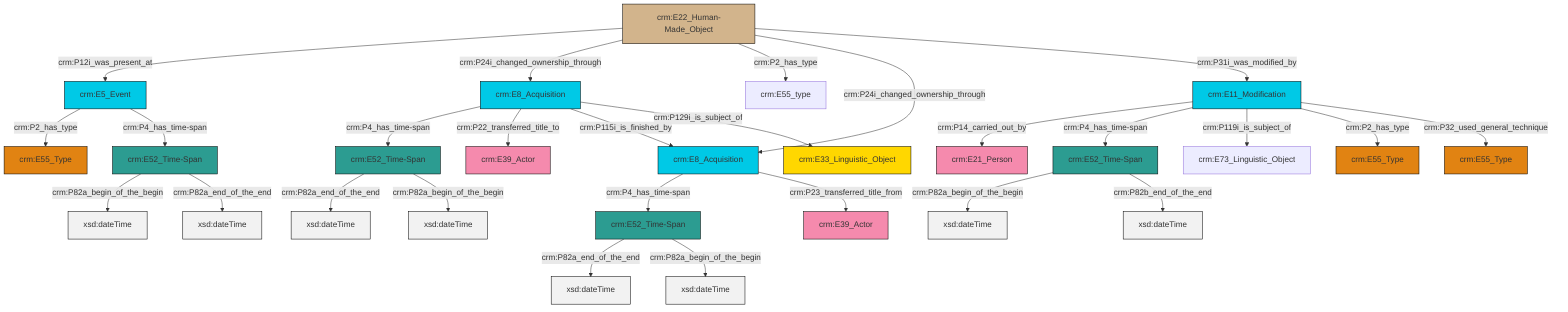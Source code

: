 graph TD
classDef Literal fill:#f2f2f2,stroke:#000000;
classDef CRM_Entity fill:#FFFFFF,stroke:#000000;
classDef Temporal_Entity fill:#00C9E6, stroke:#000000;
classDef Type fill:#E18312, stroke:#000000;
classDef Time-Span fill:#2C9C91, stroke:#000000;
classDef Appellation fill:#FFEB7F, stroke:#000000;
classDef Place fill:#008836, stroke:#000000;
classDef Persistent_Item fill:#B266B2, stroke:#000000;
classDef Conceptual_Object fill:#FFD700, stroke:#000000;
classDef Physical_Thing fill:#D2B48C, stroke:#000000;
classDef Actor fill:#f58aad, stroke:#000000;
classDef PC_Classes fill:#4ce600, stroke:#000000;
classDef Multi fill:#cccccc,stroke:#000000;

2["crm:E52_Time-Span"]:::Time-Span -->|crm:P82a_end_of_the_end| 3[xsd:dateTime]:::Literal
2["crm:E52_Time-Span"]:::Time-Span -->|crm:P82a_begin_of_the_begin| 4[xsd:dateTime]:::Literal
7["crm:E8_Acquisition"]:::Temporal_Entity -->|crm:P4_has_time-span| 8["crm:E52_Time-Span"]:::Time-Span
9["crm:E22_Human-Made_Object"]:::Physical_Thing -->|crm:P12i_was_present_at| 10["crm:E5_Event"]:::Temporal_Entity
8["crm:E52_Time-Span"]:::Time-Span -->|crm:P82a_end_of_the_end| 11[xsd:dateTime]:::Literal
12["crm:E11_Modification"]:::Temporal_Entity -->|crm:P14_carried_out_by| 13["crm:E21_Person"]:::Actor
9["crm:E22_Human-Made_Object"]:::Physical_Thing -->|crm:P24i_changed_ownership_through| 7["crm:E8_Acquisition"]:::Temporal_Entity
0["crm:E52_Time-Span"]:::Time-Span -->|crm:P82a_begin_of_the_begin| 24[xsd:dateTime]:::Literal
16["crm:E52_Time-Span"]:::Time-Span -->|crm:P82a_begin_of_the_begin| 25[xsd:dateTime]:::Literal
10["crm:E5_Event"]:::Temporal_Entity -->|crm:P2_has_type| 5["crm:E55_Type"]:::Type
0["crm:E52_Time-Span"]:::Time-Span -->|crm:P82a_end_of_the_end| 26[xsd:dateTime]:::Literal
9["crm:E22_Human-Made_Object"]:::Physical_Thing -->|crm:P2_has_type| 14["crm:E55_type"]:::Default
8["crm:E52_Time-Span"]:::Time-Span -->|crm:P82a_begin_of_the_begin| 27[xsd:dateTime]:::Literal
22["crm:E8_Acquisition"]:::Temporal_Entity -->|crm:P4_has_time-span| 2["crm:E52_Time-Span"]:::Time-Span
12["crm:E11_Modification"]:::Temporal_Entity -->|crm:P4_has_time-span| 16["crm:E52_Time-Span"]:::Time-Span
7["crm:E8_Acquisition"]:::Temporal_Entity -->|crm:P22_transferred_title_to| 33["crm:E39_Actor"]:::Actor
16["crm:E52_Time-Span"]:::Time-Span -->|crm:P82b_end_of_the_end| 34[xsd:dateTime]:::Literal
9["crm:E22_Human-Made_Object"]:::Physical_Thing -->|crm:P24i_changed_ownership_through| 22["crm:E8_Acquisition"]:::Temporal_Entity
22["crm:E8_Acquisition"]:::Temporal_Entity -->|crm:P23_transferred_title_from| 36["crm:E39_Actor"]:::Actor
12["crm:E11_Modification"]:::Temporal_Entity -->|crm:P119i_is_subject_of| 31["crm:E73_Linguistic_Object"]:::Default
10["crm:E5_Event"]:::Temporal_Entity -->|crm:P4_has_time-span| 0["crm:E52_Time-Span"]:::Time-Span
7["crm:E8_Acquisition"]:::Temporal_Entity -->|crm:P115i_is_finished_by| 22["crm:E8_Acquisition"]:::Temporal_Entity
7["crm:E8_Acquisition"]:::Temporal_Entity -->|crm:P129i_is_subject_of| 29["crm:E33_Linguistic_Object"]:::Conceptual_Object
12["crm:E11_Modification"]:::Temporal_Entity -->|crm:P2_has_type| 40["crm:E55_Type"]:::Type
12["crm:E11_Modification"]:::Temporal_Entity -->|crm:P32_used_general_technique| 18["crm:E55_Type"]:::Type
9["crm:E22_Human-Made_Object"]:::Physical_Thing -->|crm:P31i_was_modified_by| 12["crm:E11_Modification"]:::Temporal_Entity